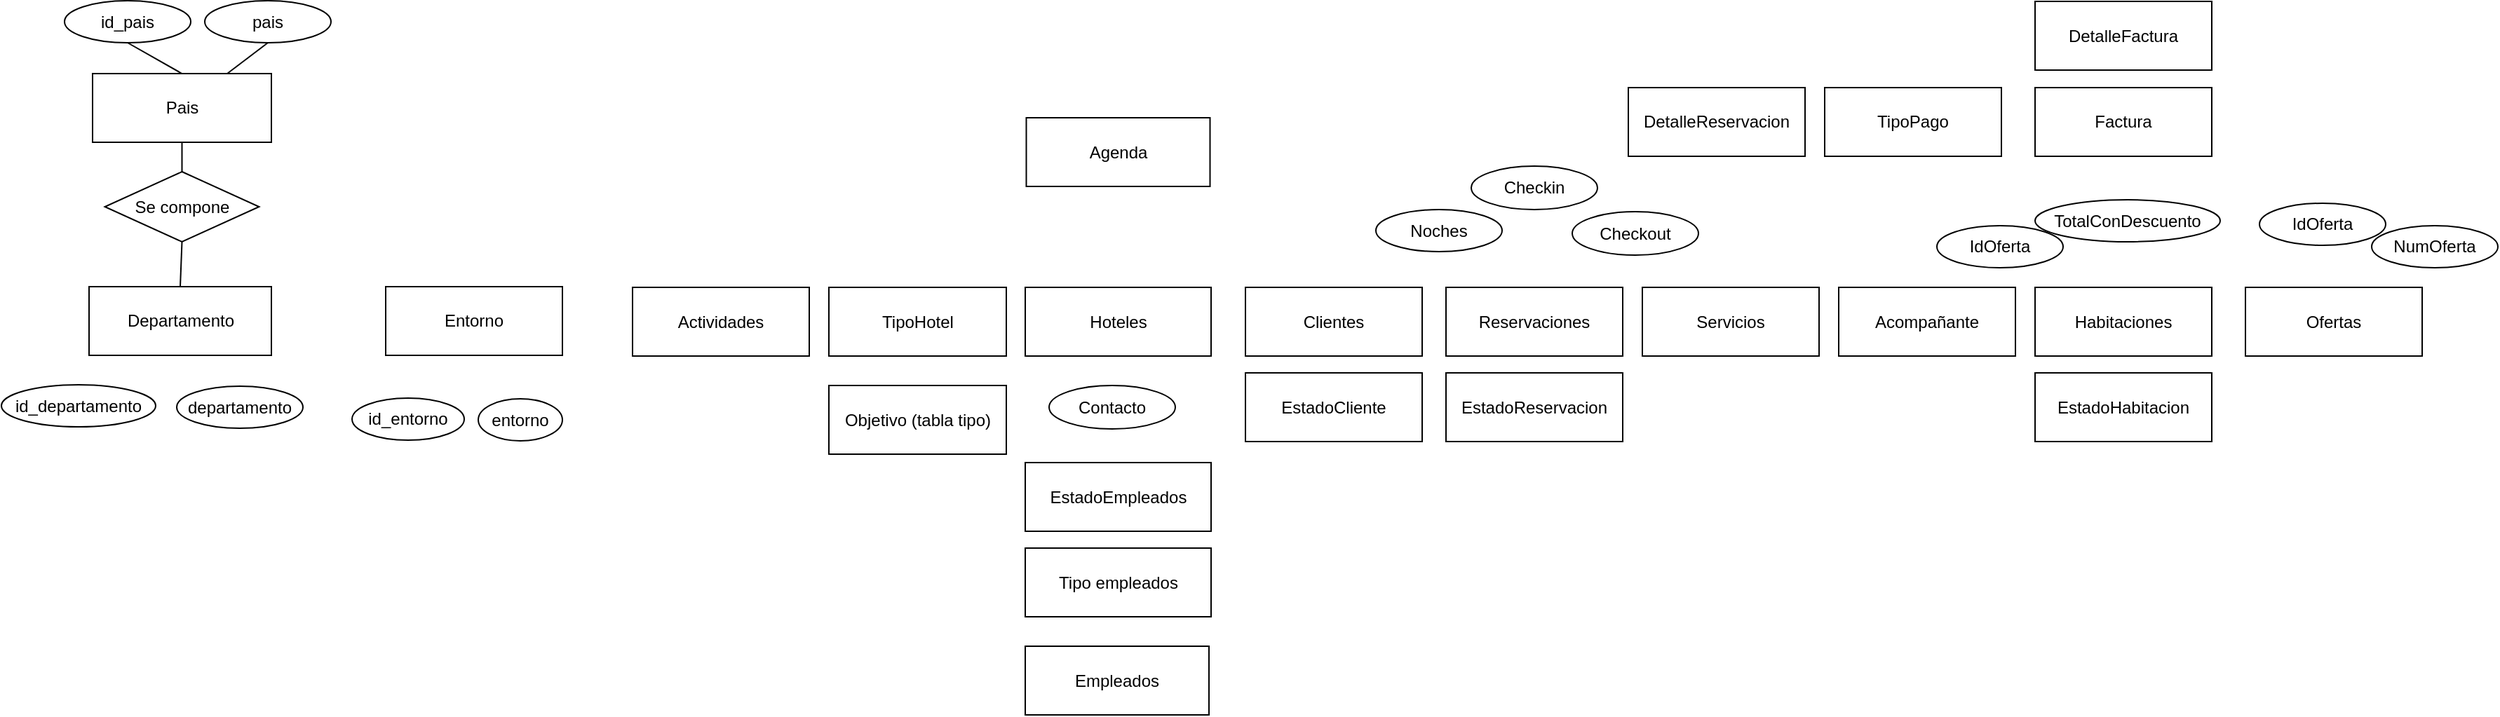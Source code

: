 <mxfile version="16.5.6" type="device"><diagram id="OJ9zxkRi5GmSWisvAZHh" name="Page-1"><mxGraphModel dx="-1299" dy="1844" grid="1" gridSize="10" guides="1" tooltips="1" connect="1" arrows="1" fold="1" page="1" pageScale="1" pageWidth="827" pageHeight="1169" math="0" shadow="0"><root><mxCell id="0"/><mxCell id="1" parent="0"/><mxCell id="06yPx2vYgLCk-gRbdxE0-1" value="Habitaciones" style="rounded=0;whiteSpace=wrap;html=1;" parent="1" vertex="1"><mxGeometry x="4250" y="-6" width="126" height="49" as="geometry"/></mxCell><mxCell id="06yPx2vYgLCk-gRbdxE0-2" value="Empleados" style="rounded=0;whiteSpace=wrap;html=1;" parent="1" vertex="1"><mxGeometry x="3530" y="250" width="131" height="49" as="geometry"/></mxCell><mxCell id="06yPx2vYgLCk-gRbdxE0-3" value="Reservaciones" style="rounded=0;whiteSpace=wrap;html=1;" parent="1" vertex="1"><mxGeometry x="3830" y="-6" width="126" height="49" as="geometry"/></mxCell><mxCell id="06yPx2vYgLCk-gRbdxE0-4" value="Tipo empleados" style="rounded=0;whiteSpace=wrap;html=1;" parent="1" vertex="1"><mxGeometry x="3535" y="180" width="126" height="49" as="geometry"/></mxCell><mxCell id="06yPx2vYgLCk-gRbdxE0-5" value="EstadoCliente" style="rounded=0;whiteSpace=wrap;html=1;" parent="1" vertex="1"><mxGeometry x="3687" y="55" width="126" height="49" as="geometry"/></mxCell><mxCell id="06yPx2vYgLCk-gRbdxE0-6" value="Clientes" style="rounded=0;whiteSpace=wrap;html=1;" parent="1" vertex="1"><mxGeometry x="3687" y="-6" width="126" height="49" as="geometry"/></mxCell><mxCell id="06yPx2vYgLCk-gRbdxE0-8" value="DetalleReservacion" style="rounded=0;whiteSpace=wrap;html=1;" parent="1" vertex="1"><mxGeometry x="3960" y="-148.5" width="126" height="49" as="geometry"/></mxCell><mxCell id="06yPx2vYgLCk-gRbdxE0-9" value="EstadoEmpleados" style="rounded=0;whiteSpace=wrap;html=1;" parent="1" vertex="1"><mxGeometry x="3535" y="119" width="126" height="49" as="geometry"/></mxCell><mxCell id="06yPx2vYgLCk-gRbdxE0-10" value="EstadoReservacion" style="rounded=0;whiteSpace=wrap;html=1;" parent="1" vertex="1"><mxGeometry x="3830" y="55" width="126" height="49" as="geometry"/></mxCell><mxCell id="06yPx2vYgLCk-gRbdxE0-12" value="Departamento" style="rounded=0;whiteSpace=wrap;html=1;" parent="1" vertex="1"><mxGeometry x="2862.5" y="-6.5" width="130" height="49" as="geometry"/></mxCell><mxCell id="06yPx2vYgLCk-gRbdxE0-13" value="EstadoHabitacion" style="rounded=0;whiteSpace=wrap;html=1;" parent="1" vertex="1"><mxGeometry x="4250" y="55" width="126" height="49" as="geometry"/></mxCell><mxCell id="06yPx2vYgLCk-gRbdxE0-14" value="TipoPago" style="rounded=0;whiteSpace=wrap;html=1;" parent="1" vertex="1"><mxGeometry x="4100" y="-148.5" width="126" height="49" as="geometry"/></mxCell><mxCell id="06yPx2vYgLCk-gRbdxE0-16" value="Factura" style="rounded=0;whiteSpace=wrap;html=1;" parent="1" vertex="1"><mxGeometry x="4250" y="-148.5" width="126" height="49" as="geometry"/></mxCell><mxCell id="06yPx2vYgLCk-gRbdxE0-17" value="DetalleFactura" style="rounded=0;whiteSpace=wrap;html=1;" parent="1" vertex="1"><mxGeometry x="4250" y="-210" width="126" height="49" as="geometry"/></mxCell><mxCell id="06yPx2vYgLCk-gRbdxE0-19" value="Noches" style="ellipse;whiteSpace=wrap;html=1;" parent="1" vertex="1"><mxGeometry x="3780" y="-61.5" width="90" height="30" as="geometry"/></mxCell><mxCell id="06yPx2vYgLCk-gRbdxE0-24" value="Acompañante" style="rounded=0;whiteSpace=wrap;html=1;" parent="1" vertex="1"><mxGeometry x="4110" y="-6" width="126" height="49" as="geometry"/></mxCell><mxCell id="06yPx2vYgLCk-gRbdxE0-26" value="Servicios" style="rounded=0;whiteSpace=wrap;html=1;" parent="1" vertex="1"><mxGeometry x="3970" y="-6" width="126" height="49" as="geometry"/></mxCell><mxCell id="06yPx2vYgLCk-gRbdxE0-31" value="Contacto" style="ellipse;whiteSpace=wrap;html=1;" parent="1" vertex="1"><mxGeometry x="3547" y="64" width="90" height="31" as="geometry"/></mxCell><mxCell id="06yPx2vYgLCk-gRbdxE0-32" value="" style="endArrow=none;html=1;rounded=0;exitX=0.5;exitY=0;exitDx=0;exitDy=0;" parent="1" source="06yPx2vYgLCk-gRbdxE0-33" target="06yPx2vYgLCk-gRbdxE0-34" edge="1"><mxGeometry width="50" height="50" relative="1" as="geometry"><mxPoint x="2935.25" y="-88.5" as="sourcePoint"/><mxPoint x="2935.25" y="-109.5" as="targetPoint"/></mxGeometry></mxCell><mxCell id="06yPx2vYgLCk-gRbdxE0-33" value="Se compone" style="rhombus;whiteSpace=wrap;html=1;" parent="1" vertex="1"><mxGeometry x="2873.75" y="-88.5" width="110" height="50" as="geometry"/></mxCell><mxCell id="06yPx2vYgLCk-gRbdxE0-34" value="Pais" style="rounded=0;whiteSpace=wrap;html=1;" parent="1" vertex="1"><mxGeometry x="2865" y="-158.5" width="127.5" height="49" as="geometry"/></mxCell><mxCell id="06yPx2vYgLCk-gRbdxE0-36" value="Entorno" style="rounded=0;whiteSpace=wrap;html=1;" parent="1" vertex="1"><mxGeometry x="3074" y="-6.5" width="126" height="49" as="geometry"/></mxCell><mxCell id="06yPx2vYgLCk-gRbdxE0-37" value="Actividades" style="rounded=0;whiteSpace=wrap;html=1;" parent="1" vertex="1"><mxGeometry x="3250" y="-6" width="126" height="49" as="geometry"/></mxCell><mxCell id="06yPx2vYgLCk-gRbdxE0-38" value="TipoHotel" style="rounded=0;whiteSpace=wrap;html=1;" parent="1" vertex="1"><mxGeometry x="3390" y="-6" width="126.5" height="49" as="geometry"/></mxCell><mxCell id="06yPx2vYgLCk-gRbdxE0-39" value="Objetivo (tabla tipo)" style="rounded=0;whiteSpace=wrap;html=1;" parent="1" vertex="1"><mxGeometry x="3390" y="64" width="126.5" height="49" as="geometry"/></mxCell><mxCell id="06yPx2vYgLCk-gRbdxE0-40" value="Hoteles" style="rounded=0;whiteSpace=wrap;html=1;" parent="1" vertex="1"><mxGeometry x="3530" y="-6" width="132.5" height="49" as="geometry"/></mxCell><mxCell id="06yPx2vYgLCk-gRbdxE0-41" value="EstadoEmpleados" style="rounded=0;whiteSpace=wrap;html=1;" parent="1" vertex="1"><mxGeometry x="3530" y="119" width="132.5" height="49" as="geometry"/></mxCell><mxCell id="06yPx2vYgLCk-gRbdxE0-42" value="Tipo empleados" style="rounded=0;whiteSpace=wrap;html=1;" parent="1" vertex="1"><mxGeometry x="3530" y="180" width="132.5" height="49" as="geometry"/></mxCell><mxCell id="06yPx2vYgLCk-gRbdxE0-45" value="Checkin" style="ellipse;whiteSpace=wrap;html=1;" parent="1" vertex="1"><mxGeometry x="3848" y="-92.5" width="90" height="31" as="geometry"/></mxCell><mxCell id="06yPx2vYgLCk-gRbdxE0-46" value="Checkout" style="ellipse;whiteSpace=wrap;html=1;" parent="1" vertex="1"><mxGeometry x="3920" y="-60" width="90" height="31" as="geometry"/></mxCell><mxCell id="06yPx2vYgLCk-gRbdxE0-47" value="IdOferta" style="ellipse;whiteSpace=wrap;html=1;" parent="1" vertex="1"><mxGeometry x="4180" y="-50" width="90" height="30" as="geometry"/></mxCell><mxCell id="06yPx2vYgLCk-gRbdxE0-48" value="Ofertas" style="rounded=0;whiteSpace=wrap;html=1;" parent="1" vertex="1"><mxGeometry x="4400" y="-6" width="126" height="49" as="geometry"/></mxCell><mxCell id="06yPx2vYgLCk-gRbdxE0-49" value="IdOferta" style="ellipse;whiteSpace=wrap;html=1;" parent="1" vertex="1"><mxGeometry x="4410" y="-66" width="90" height="30" as="geometry"/></mxCell><mxCell id="06yPx2vYgLCk-gRbdxE0-50" value="NumOferta" style="ellipse;whiteSpace=wrap;html=1;" parent="1" vertex="1"><mxGeometry x="4490" y="-50" width="90" height="30" as="geometry"/></mxCell><mxCell id="06yPx2vYgLCk-gRbdxE0-51" value="TotalConDescuento" style="ellipse;whiteSpace=wrap;html=1;" parent="1" vertex="1"><mxGeometry x="4250" y="-68.5" width="132" height="30" as="geometry"/></mxCell><mxCell id="06yPx2vYgLCk-gRbdxE0-52" value="Agenda" style="rounded=0;whiteSpace=wrap;html=1;" parent="1" vertex="1"><mxGeometry x="3530.75" y="-127" width="131" height="49" as="geometry"/></mxCell><mxCell id="3rqu7GMWioSC5ExdkiS0-1" value="id_pais" style="ellipse;whiteSpace=wrap;html=1;" parent="1" vertex="1"><mxGeometry x="2845" y="-210.5" width="90" height="30" as="geometry"/></mxCell><mxCell id="3rqu7GMWioSC5ExdkiS0-2" value="pais" style="ellipse;whiteSpace=wrap;html=1;" parent="1" vertex="1"><mxGeometry x="2945" y="-210.5" width="90" height="30" as="geometry"/></mxCell><mxCell id="3rqu7GMWioSC5ExdkiS0-3" value="id_departamento" style="ellipse;whiteSpace=wrap;html=1;" parent="1" vertex="1"><mxGeometry x="2800" y="63.5" width="110" height="30" as="geometry"/></mxCell><mxCell id="3rqu7GMWioSC5ExdkiS0-4" value="departamento" style="ellipse;whiteSpace=wrap;html=1;" parent="1" vertex="1"><mxGeometry x="2925" y="64.5" width="90" height="30" as="geometry"/></mxCell><mxCell id="3rqu7GMWioSC5ExdkiS0-5" value="id_entorno" style="ellipse;whiteSpace=wrap;html=1;" parent="1" vertex="1"><mxGeometry x="3050" y="73" width="80" height="30" as="geometry"/></mxCell><mxCell id="3rqu7GMWioSC5ExdkiS0-6" value="entorno" style="ellipse;whiteSpace=wrap;html=1;" parent="1" vertex="1"><mxGeometry x="3140" y="73.5" width="60" height="30" as="geometry"/></mxCell><mxCell id="3rqu7GMWioSC5ExdkiS0-7" value="" style="endArrow=none;html=1;rounded=0;entryX=0.5;entryY=1;entryDx=0;entryDy=0;exitX=0.5;exitY=0;exitDx=0;exitDy=0;" parent="1" source="06yPx2vYgLCk-gRbdxE0-12" target="06yPx2vYgLCk-gRbdxE0-33" edge="1"><mxGeometry width="50" height="50" relative="1" as="geometry"><mxPoint x="2933.25" y="-78.5" as="sourcePoint"/><mxPoint x="2933.25" y="-99.5" as="targetPoint"/></mxGeometry></mxCell><mxCell id="3rqu7GMWioSC5ExdkiS0-9" value="" style="endArrow=none;html=1;rounded=0;entryX=0.5;entryY=1;entryDx=0;entryDy=0;" parent="1" source="06yPx2vYgLCk-gRbdxE0-34" target="3rqu7GMWioSC5ExdkiS0-2" edge="1"><mxGeometry width="50" height="50" relative="1" as="geometry"><mxPoint x="3200" y="-60" as="sourcePoint"/><mxPoint x="3250" y="-110" as="targetPoint"/></mxGeometry></mxCell><mxCell id="3rqu7GMWioSC5ExdkiS0-10" value="" style="endArrow=none;html=1;rounded=0;entryX=0.5;entryY=1;entryDx=0;entryDy=0;exitX=0.5;exitY=0;exitDx=0;exitDy=0;" parent="1" source="06yPx2vYgLCk-gRbdxE0-34" target="3rqu7GMWioSC5ExdkiS0-1" edge="1"><mxGeometry width="50" height="50" relative="1" as="geometry"><mxPoint x="3150" y="-110" as="sourcePoint"/><mxPoint x="3200" y="-160" as="targetPoint"/></mxGeometry></mxCell></root></mxGraphModel></diagram></mxfile>